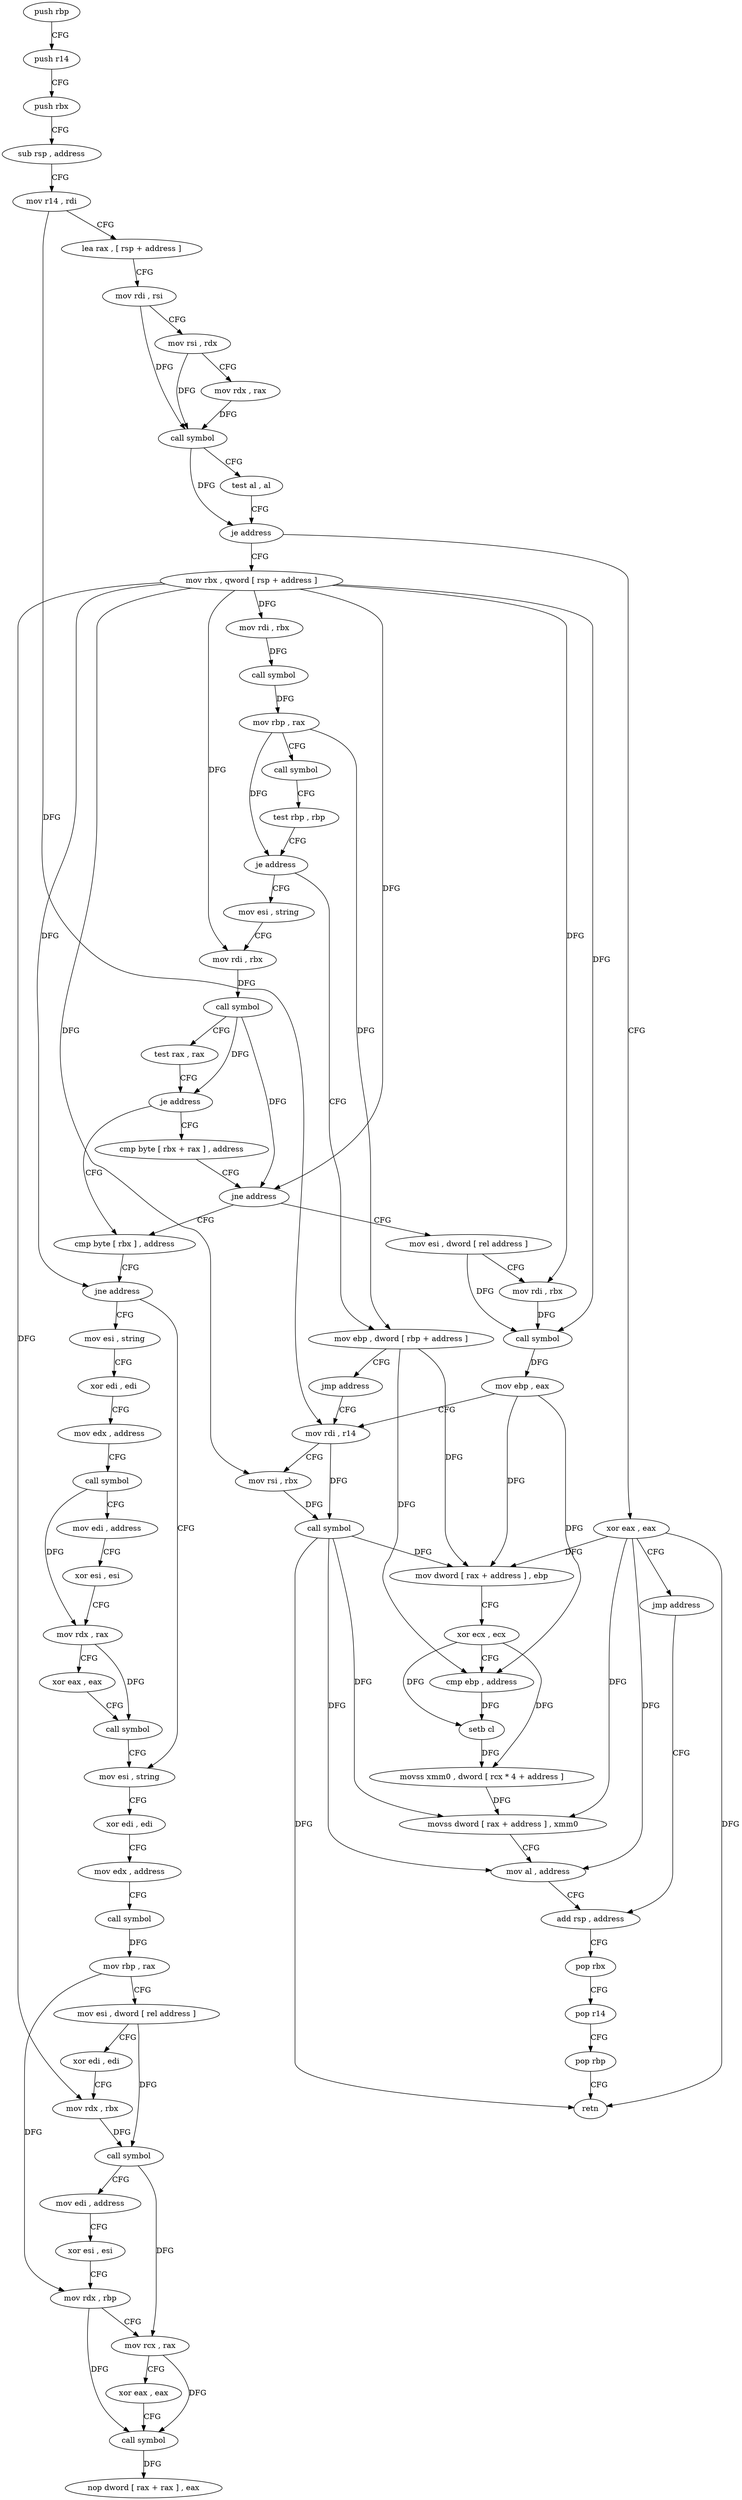 digraph "func" {
"4245696" [label = "push rbp" ]
"4245697" [label = "push r14" ]
"4245699" [label = "push rbx" ]
"4245700" [label = "sub rsp , address" ]
"4245704" [label = "mov r14 , rdi" ]
"4245707" [label = "lea rax , [ rsp + address ]" ]
"4245712" [label = "mov rdi , rsi" ]
"4245715" [label = "mov rsi , rdx" ]
"4245718" [label = "mov rdx , rax" ]
"4245721" [label = "call symbol" ]
"4245726" [label = "test al , al" ]
"4245728" [label = "je address" ]
"4245761" [label = "xor eax , eax" ]
"4245730" [label = "mov rbx , qword [ rsp + address ]" ]
"4245763" [label = "jmp address" ]
"4245843" [label = "add rsp , address" ]
"4245735" [label = "mov rdi , rbx" ]
"4245738" [label = "call symbol" ]
"4245743" [label = "mov rbp , rax" ]
"4245746" [label = "call symbol" ]
"4245751" [label = "test rbp , rbp" ]
"4245754" [label = "je address" ]
"4245765" [label = "mov esi , string" ]
"4245756" [label = "mov ebp , dword [ rbp + address ]" ]
"4245847" [label = "pop rbx" ]
"4245848" [label = "pop r14" ]
"4245850" [label = "pop rbp" ]
"4245851" [label = "retn" ]
"4245770" [label = "mov rdi , rbx" ]
"4245773" [label = "call symbol" ]
"4245778" [label = "test rax , rax" ]
"4245781" [label = "je address" ]
"4245852" [label = "cmp byte [ rbx ] , address" ]
"4245783" [label = "cmp byte [ rbx + rax ] , address" ]
"4245759" [label = "jmp address" ]
"4245805" [label = "mov rdi , r14" ]
"4245855" [label = "jne address" ]
"4245891" [label = "mov esi , string" ]
"4245857" [label = "mov esi , string" ]
"4245787" [label = "jne address" ]
"4245789" [label = "mov esi , dword [ rel address ]" ]
"4245808" [label = "mov rsi , rbx" ]
"4245811" [label = "call symbol" ]
"4245816" [label = "mov dword [ rax + address ] , ebp" ]
"4245819" [label = "xor ecx , ecx" ]
"4245821" [label = "cmp ebp , address" ]
"4245824" [label = "setb cl" ]
"4245827" [label = "movss xmm0 , dword [ rcx * 4 + address ]" ]
"4245836" [label = "movss dword [ rax + address ] , xmm0" ]
"4245841" [label = "mov al , address" ]
"4245896" [label = "xor edi , edi" ]
"4245898" [label = "mov edx , address" ]
"4245903" [label = "call symbol" ]
"4245908" [label = "mov rbp , rax" ]
"4245911" [label = "mov esi , dword [ rel address ]" ]
"4245917" [label = "xor edi , edi" ]
"4245919" [label = "mov rdx , rbx" ]
"4245922" [label = "call symbol" ]
"4245927" [label = "mov edi , address" ]
"4245932" [label = "xor esi , esi" ]
"4245934" [label = "mov rdx , rbp" ]
"4245937" [label = "mov rcx , rax" ]
"4245940" [label = "xor eax , eax" ]
"4245942" [label = "call symbol" ]
"4245947" [label = "nop dword [ rax + rax ] , eax" ]
"4245862" [label = "xor edi , edi" ]
"4245864" [label = "mov edx , address" ]
"4245869" [label = "call symbol" ]
"4245874" [label = "mov edi , address" ]
"4245879" [label = "xor esi , esi" ]
"4245881" [label = "mov rdx , rax" ]
"4245884" [label = "xor eax , eax" ]
"4245886" [label = "call symbol" ]
"4245795" [label = "mov rdi , rbx" ]
"4245798" [label = "call symbol" ]
"4245803" [label = "mov ebp , eax" ]
"4245696" -> "4245697" [ label = "CFG" ]
"4245697" -> "4245699" [ label = "CFG" ]
"4245699" -> "4245700" [ label = "CFG" ]
"4245700" -> "4245704" [ label = "CFG" ]
"4245704" -> "4245707" [ label = "CFG" ]
"4245704" -> "4245805" [ label = "DFG" ]
"4245707" -> "4245712" [ label = "CFG" ]
"4245712" -> "4245715" [ label = "CFG" ]
"4245712" -> "4245721" [ label = "DFG" ]
"4245715" -> "4245718" [ label = "CFG" ]
"4245715" -> "4245721" [ label = "DFG" ]
"4245718" -> "4245721" [ label = "DFG" ]
"4245721" -> "4245726" [ label = "CFG" ]
"4245721" -> "4245728" [ label = "DFG" ]
"4245726" -> "4245728" [ label = "CFG" ]
"4245728" -> "4245761" [ label = "CFG" ]
"4245728" -> "4245730" [ label = "CFG" ]
"4245761" -> "4245763" [ label = "CFG" ]
"4245761" -> "4245851" [ label = "DFG" ]
"4245761" -> "4245816" [ label = "DFG" ]
"4245761" -> "4245836" [ label = "DFG" ]
"4245761" -> "4245841" [ label = "DFG" ]
"4245730" -> "4245735" [ label = "DFG" ]
"4245730" -> "4245770" [ label = "DFG" ]
"4245730" -> "4245855" [ label = "DFG" ]
"4245730" -> "4245787" [ label = "DFG" ]
"4245730" -> "4245808" [ label = "DFG" ]
"4245730" -> "4245919" [ label = "DFG" ]
"4245730" -> "4245795" [ label = "DFG" ]
"4245730" -> "4245798" [ label = "DFG" ]
"4245763" -> "4245843" [ label = "CFG" ]
"4245843" -> "4245847" [ label = "CFG" ]
"4245735" -> "4245738" [ label = "DFG" ]
"4245738" -> "4245743" [ label = "DFG" ]
"4245743" -> "4245746" [ label = "CFG" ]
"4245743" -> "4245754" [ label = "DFG" ]
"4245743" -> "4245756" [ label = "DFG" ]
"4245746" -> "4245751" [ label = "CFG" ]
"4245751" -> "4245754" [ label = "CFG" ]
"4245754" -> "4245765" [ label = "CFG" ]
"4245754" -> "4245756" [ label = "CFG" ]
"4245765" -> "4245770" [ label = "CFG" ]
"4245756" -> "4245759" [ label = "CFG" ]
"4245756" -> "4245816" [ label = "DFG" ]
"4245756" -> "4245821" [ label = "DFG" ]
"4245847" -> "4245848" [ label = "CFG" ]
"4245848" -> "4245850" [ label = "CFG" ]
"4245850" -> "4245851" [ label = "CFG" ]
"4245770" -> "4245773" [ label = "DFG" ]
"4245773" -> "4245778" [ label = "CFG" ]
"4245773" -> "4245781" [ label = "DFG" ]
"4245773" -> "4245787" [ label = "DFG" ]
"4245778" -> "4245781" [ label = "CFG" ]
"4245781" -> "4245852" [ label = "CFG" ]
"4245781" -> "4245783" [ label = "CFG" ]
"4245852" -> "4245855" [ label = "CFG" ]
"4245783" -> "4245787" [ label = "CFG" ]
"4245759" -> "4245805" [ label = "CFG" ]
"4245805" -> "4245808" [ label = "CFG" ]
"4245805" -> "4245811" [ label = "DFG" ]
"4245855" -> "4245891" [ label = "CFG" ]
"4245855" -> "4245857" [ label = "CFG" ]
"4245891" -> "4245896" [ label = "CFG" ]
"4245857" -> "4245862" [ label = "CFG" ]
"4245787" -> "4245852" [ label = "CFG" ]
"4245787" -> "4245789" [ label = "CFG" ]
"4245789" -> "4245795" [ label = "CFG" ]
"4245789" -> "4245798" [ label = "DFG" ]
"4245808" -> "4245811" [ label = "DFG" ]
"4245811" -> "4245816" [ label = "DFG" ]
"4245811" -> "4245851" [ label = "DFG" ]
"4245811" -> "4245836" [ label = "DFG" ]
"4245811" -> "4245841" [ label = "DFG" ]
"4245816" -> "4245819" [ label = "CFG" ]
"4245819" -> "4245821" [ label = "CFG" ]
"4245819" -> "4245824" [ label = "DFG" ]
"4245819" -> "4245827" [ label = "DFG" ]
"4245821" -> "4245824" [ label = "DFG" ]
"4245824" -> "4245827" [ label = "DFG" ]
"4245827" -> "4245836" [ label = "DFG" ]
"4245836" -> "4245841" [ label = "CFG" ]
"4245841" -> "4245843" [ label = "CFG" ]
"4245896" -> "4245898" [ label = "CFG" ]
"4245898" -> "4245903" [ label = "CFG" ]
"4245903" -> "4245908" [ label = "DFG" ]
"4245908" -> "4245911" [ label = "CFG" ]
"4245908" -> "4245934" [ label = "DFG" ]
"4245911" -> "4245917" [ label = "CFG" ]
"4245911" -> "4245922" [ label = "DFG" ]
"4245917" -> "4245919" [ label = "CFG" ]
"4245919" -> "4245922" [ label = "DFG" ]
"4245922" -> "4245927" [ label = "CFG" ]
"4245922" -> "4245937" [ label = "DFG" ]
"4245927" -> "4245932" [ label = "CFG" ]
"4245932" -> "4245934" [ label = "CFG" ]
"4245934" -> "4245937" [ label = "CFG" ]
"4245934" -> "4245942" [ label = "DFG" ]
"4245937" -> "4245940" [ label = "CFG" ]
"4245937" -> "4245942" [ label = "DFG" ]
"4245940" -> "4245942" [ label = "CFG" ]
"4245942" -> "4245947" [ label = "DFG" ]
"4245862" -> "4245864" [ label = "CFG" ]
"4245864" -> "4245869" [ label = "CFG" ]
"4245869" -> "4245874" [ label = "CFG" ]
"4245869" -> "4245881" [ label = "DFG" ]
"4245874" -> "4245879" [ label = "CFG" ]
"4245879" -> "4245881" [ label = "CFG" ]
"4245881" -> "4245884" [ label = "CFG" ]
"4245881" -> "4245886" [ label = "DFG" ]
"4245884" -> "4245886" [ label = "CFG" ]
"4245886" -> "4245891" [ label = "CFG" ]
"4245795" -> "4245798" [ label = "DFG" ]
"4245798" -> "4245803" [ label = "DFG" ]
"4245803" -> "4245805" [ label = "CFG" ]
"4245803" -> "4245816" [ label = "DFG" ]
"4245803" -> "4245821" [ label = "DFG" ]
}
